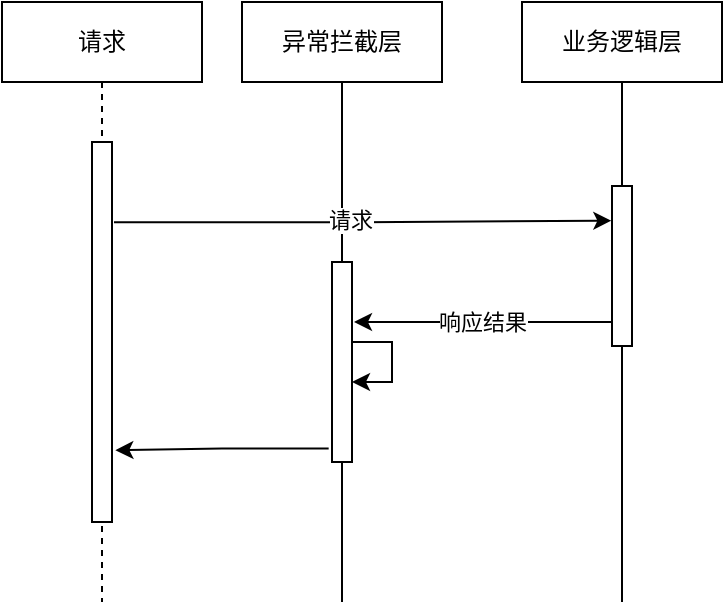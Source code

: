 <mxfile version="16.0.0" type="github">
  <diagram id="C5RBs43oDa-KdzZeNtuy" name="Page-1">
    <mxGraphModel dx="762" dy="451" grid="1" gridSize="10" guides="1" tooltips="1" connect="1" arrows="1" fold="1" page="1" pageScale="1" pageWidth="827" pageHeight="1169" math="0" shadow="0">
      <root>
        <mxCell id="WIyWlLk6GJQsqaUBKTNV-0" />
        <mxCell id="WIyWlLk6GJQsqaUBKTNV-1" parent="WIyWlLk6GJQsqaUBKTNV-0" />
        <mxCell id="7fWAnXXvCh8ymC8_PhxO-0" value="请求" style="shape=umlLifeline;perimeter=lifelinePerimeter;whiteSpace=wrap;html=1;container=1;collapsible=0;recursiveResize=0;outlineConnect=0;" vertex="1" parent="WIyWlLk6GJQsqaUBKTNV-1">
          <mxGeometry x="130" y="60" width="100" height="300" as="geometry" />
        </mxCell>
        <mxCell id="7fWAnXXvCh8ymC8_PhxO-3" value="" style="html=1;points=[];perimeter=orthogonalPerimeter;" vertex="1" parent="7fWAnXXvCh8ymC8_PhxO-0">
          <mxGeometry x="45" y="70" width="10" height="190" as="geometry" />
        </mxCell>
        <mxCell id="7fWAnXXvCh8ymC8_PhxO-1" value="异常拦截层" style="shape=umlLifeline;perimeter=lifelinePerimeter;whiteSpace=wrap;html=1;container=1;collapsible=0;recursiveResize=0;outlineConnect=0;lifelineDashed=0;" vertex="1" parent="WIyWlLk6GJQsqaUBKTNV-1">
          <mxGeometry x="250" y="60" width="100" height="300" as="geometry" />
        </mxCell>
        <mxCell id="7fWAnXXvCh8ymC8_PhxO-4" value="" style="html=1;points=[];perimeter=orthogonalPerimeter;" vertex="1" parent="7fWAnXXvCh8ymC8_PhxO-1">
          <mxGeometry x="45" y="130" width="10" height="100" as="geometry" />
        </mxCell>
        <mxCell id="7fWAnXXvCh8ymC8_PhxO-11" style="edgeStyle=orthogonalEdgeStyle;rounded=0;orthogonalLoop=1;jettySize=auto;html=1;" edge="1" parent="7fWAnXXvCh8ymC8_PhxO-1" source="7fWAnXXvCh8ymC8_PhxO-4" target="7fWAnXXvCh8ymC8_PhxO-4">
          <mxGeometry relative="1" as="geometry" />
        </mxCell>
        <mxCell id="7fWAnXXvCh8ymC8_PhxO-2" value="业务逻辑层" style="shape=umlLifeline;perimeter=lifelinePerimeter;whiteSpace=wrap;html=1;container=1;collapsible=0;recursiveResize=0;outlineConnect=0;lifelineDashed=0;" vertex="1" parent="WIyWlLk6GJQsqaUBKTNV-1">
          <mxGeometry x="390" y="60" width="100" height="300" as="geometry" />
        </mxCell>
        <mxCell id="7fWAnXXvCh8ymC8_PhxO-5" value="" style="html=1;points=[];perimeter=orthogonalPerimeter;" vertex="1" parent="7fWAnXXvCh8ymC8_PhxO-2">
          <mxGeometry x="45" y="92" width="10" height="80" as="geometry" />
        </mxCell>
        <mxCell id="7fWAnXXvCh8ymC8_PhxO-6" style="edgeStyle=orthogonalEdgeStyle;rounded=0;orthogonalLoop=1;jettySize=auto;html=1;entryX=-0.033;entryY=0.217;entryDx=0;entryDy=0;entryPerimeter=0;exitX=1.1;exitY=0.211;exitDx=0;exitDy=0;exitPerimeter=0;" edge="1" parent="WIyWlLk6GJQsqaUBKTNV-1" source="7fWAnXXvCh8ymC8_PhxO-3" target="7fWAnXXvCh8ymC8_PhxO-5">
          <mxGeometry relative="1" as="geometry" />
        </mxCell>
        <mxCell id="7fWAnXXvCh8ymC8_PhxO-7" value="请求" style="edgeLabel;html=1;align=center;verticalAlign=middle;resizable=0;points=[];" vertex="1" connectable="0" parent="7fWAnXXvCh8ymC8_PhxO-6">
          <mxGeometry x="-0.193" y="1" relative="1" as="geometry">
            <mxPoint x="17" as="offset" />
          </mxGeometry>
        </mxCell>
        <mxCell id="7fWAnXXvCh8ymC8_PhxO-8" style="edgeStyle=orthogonalEdgeStyle;rounded=0;orthogonalLoop=1;jettySize=auto;html=1;" edge="1" parent="WIyWlLk6GJQsqaUBKTNV-1">
          <mxGeometry relative="1" as="geometry">
            <mxPoint x="435" y="220" as="sourcePoint" />
            <mxPoint x="306" y="220" as="targetPoint" />
            <Array as="points">
              <mxPoint x="410" y="220" />
              <mxPoint x="410" y="220" />
            </Array>
          </mxGeometry>
        </mxCell>
        <mxCell id="7fWAnXXvCh8ymC8_PhxO-9" value="响应结果" style="edgeLabel;html=1;align=center;verticalAlign=middle;resizable=0;points=[];" vertex="1" connectable="0" parent="7fWAnXXvCh8ymC8_PhxO-8">
          <mxGeometry x="0.183" relative="1" as="geometry">
            <mxPoint x="11" as="offset" />
          </mxGeometry>
        </mxCell>
        <mxCell id="7fWAnXXvCh8ymC8_PhxO-12" style="edgeStyle=orthogonalEdgeStyle;rounded=0;orthogonalLoop=1;jettySize=auto;html=1;exitX=-0.167;exitY=0.933;exitDx=0;exitDy=0;exitPerimeter=0;entryX=1.167;entryY=0.811;entryDx=0;entryDy=0;entryPerimeter=0;" edge="1" parent="WIyWlLk6GJQsqaUBKTNV-1" source="7fWAnXXvCh8ymC8_PhxO-4" target="7fWAnXXvCh8ymC8_PhxO-3">
          <mxGeometry relative="1" as="geometry">
            <mxPoint x="190" y="283" as="targetPoint" />
          </mxGeometry>
        </mxCell>
      </root>
    </mxGraphModel>
  </diagram>
</mxfile>
